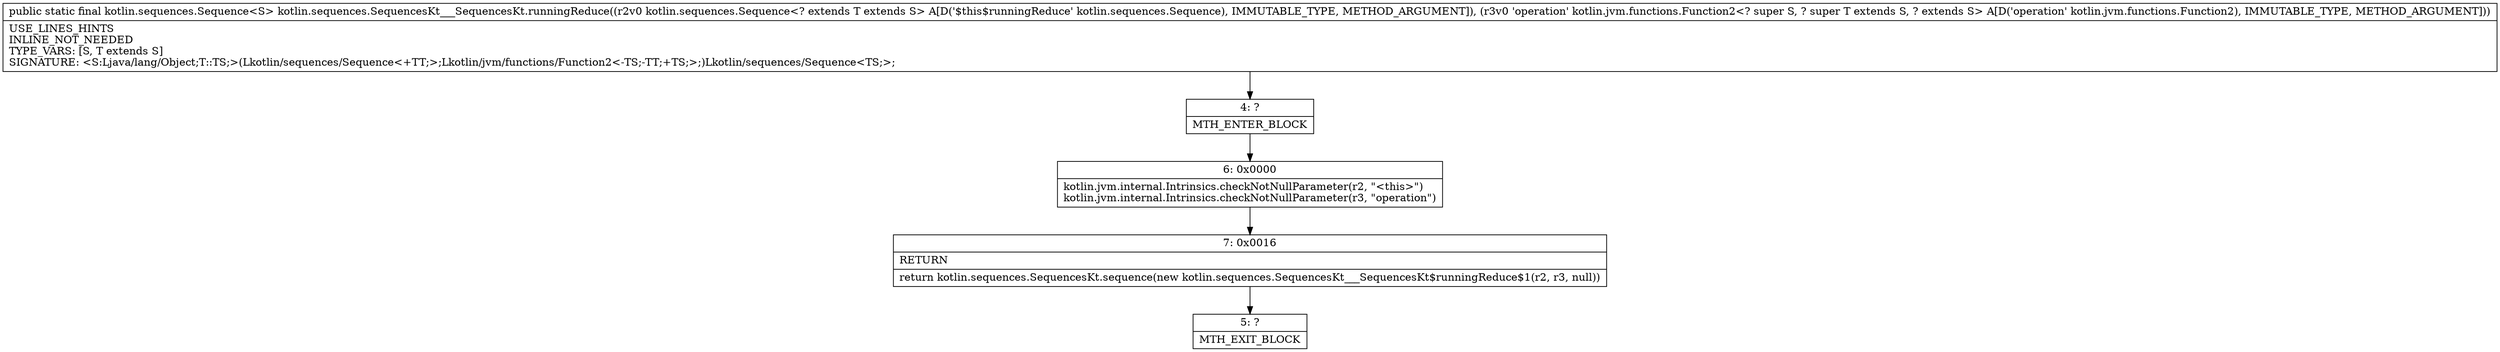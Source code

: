digraph "CFG forkotlin.sequences.SequencesKt___SequencesKt.runningReduce(Lkotlin\/sequences\/Sequence;Lkotlin\/jvm\/functions\/Function2;)Lkotlin\/sequences\/Sequence;" {
Node_4 [shape=record,label="{4\:\ ?|MTH_ENTER_BLOCK\l}"];
Node_6 [shape=record,label="{6\:\ 0x0000|kotlin.jvm.internal.Intrinsics.checkNotNullParameter(r2, \"\<this\>\")\lkotlin.jvm.internal.Intrinsics.checkNotNullParameter(r3, \"operation\")\l}"];
Node_7 [shape=record,label="{7\:\ 0x0016|RETURN\l|return kotlin.sequences.SequencesKt.sequence(new kotlin.sequences.SequencesKt___SequencesKt$runningReduce$1(r2, r3, null))\l}"];
Node_5 [shape=record,label="{5\:\ ?|MTH_EXIT_BLOCK\l}"];
MethodNode[shape=record,label="{public static final kotlin.sequences.Sequence\<S\> kotlin.sequences.SequencesKt___SequencesKt.runningReduce((r2v0 kotlin.sequences.Sequence\<? extends T extends S\> A[D('$this$runningReduce' kotlin.sequences.Sequence), IMMUTABLE_TYPE, METHOD_ARGUMENT]), (r3v0 'operation' kotlin.jvm.functions.Function2\<? super S, ? super T extends S, ? extends S\> A[D('operation' kotlin.jvm.functions.Function2), IMMUTABLE_TYPE, METHOD_ARGUMENT]))  | USE_LINES_HINTS\lINLINE_NOT_NEEDED\lTYPE_VARS: [S, T extends S]\lSIGNATURE: \<S:Ljava\/lang\/Object;T::TS;\>(Lkotlin\/sequences\/Sequence\<+TT;\>;Lkotlin\/jvm\/functions\/Function2\<\-TS;\-TT;+TS;\>;)Lkotlin\/sequences\/Sequence\<TS;\>;\l}"];
MethodNode -> Node_4;Node_4 -> Node_6;
Node_6 -> Node_7;
Node_7 -> Node_5;
}

